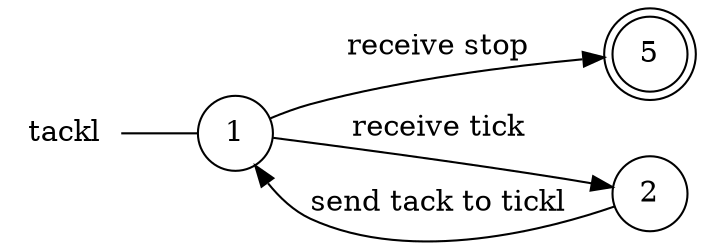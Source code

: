 digraph tackl {
	rankdir="LR";
	n_0 [label="tackl", shape="plaintext"];
	n_1 [id="5", shape=doublecircle, label="5"];
	n_2 [id="1", shape=circle, label="1"];
	n_0 -> n_2 [arrowhead=none];
	n_3 [id="2", shape=circle, label="2"];

	n_2 -> n_1 [id="[$e|5]", label="receive stop"];
	n_2 -> n_3 [id="[$e|0]", label="receive tick"];
	n_3 -> n_2 [id="[$e|6]", label="send tack to tickl"];
}
